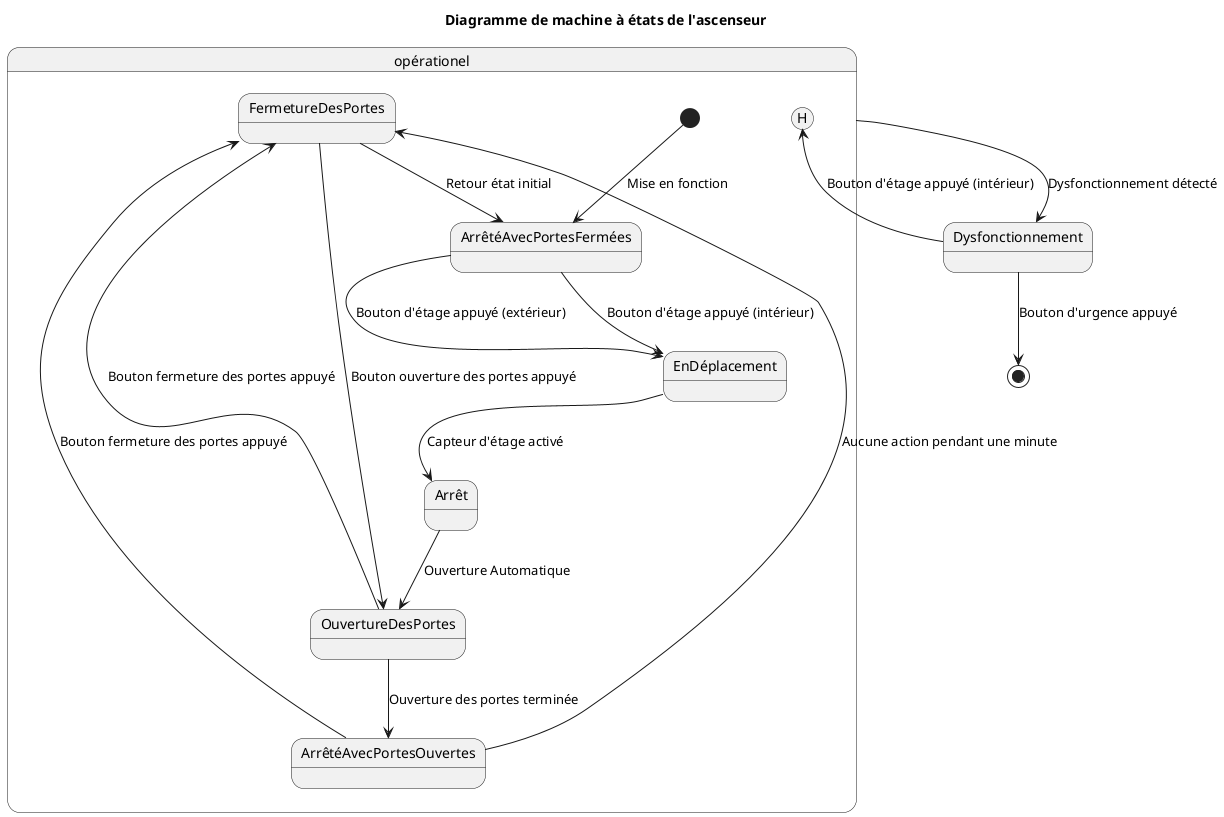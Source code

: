 @startuml
title Diagramme de machine à états de l'ascenseur
opérationel -> Dysfonctionnement : Dysfonctionnement détecté
Dysfonctionnement -down-> [*] : Bouton d'urgence appuyé
state opérationel {
[*] -down-> ArrêtéAvecPortesFermées : Mise en fonction
ArrêtéAvecPortesFermées -down-> EnDéplacement : Bouton d'étage appuyé (extérieur)
ArrêtéAvecPortesFermées -down-> EnDéplacement : Bouton d'étage appuyé (intérieur)
OuvertureDesPortes --> ArrêtéAvecPortesOuvertes : Ouverture des portes terminée
ArrêtéAvecPortesOuvertes -left-> FermetureDesPortes : Aucune action pendant une minute
ArrêtéAvecPortesOuvertes --> FermetureDesPortes : Bouton fermeture des portes appuyé
OuvertureDesPortes -down-> FermetureDesPortes : Bouton fermeture des portes appuyé
OuvertureDesPortes <-right- FermetureDesPortes : Bouton ouverture des portes appuyé
FermetureDesPortes --> ArrêtéAvecPortesFermées : Retour état initial
EnDéplacement --> Arrêt : Capteur d'étage activé
Arrêt --> OuvertureDesPortes : Ouverture Automatique
Dysfonctionnement -up-> [H] : Bouton d'étage appuyé (intérieur)
}
@enduml

